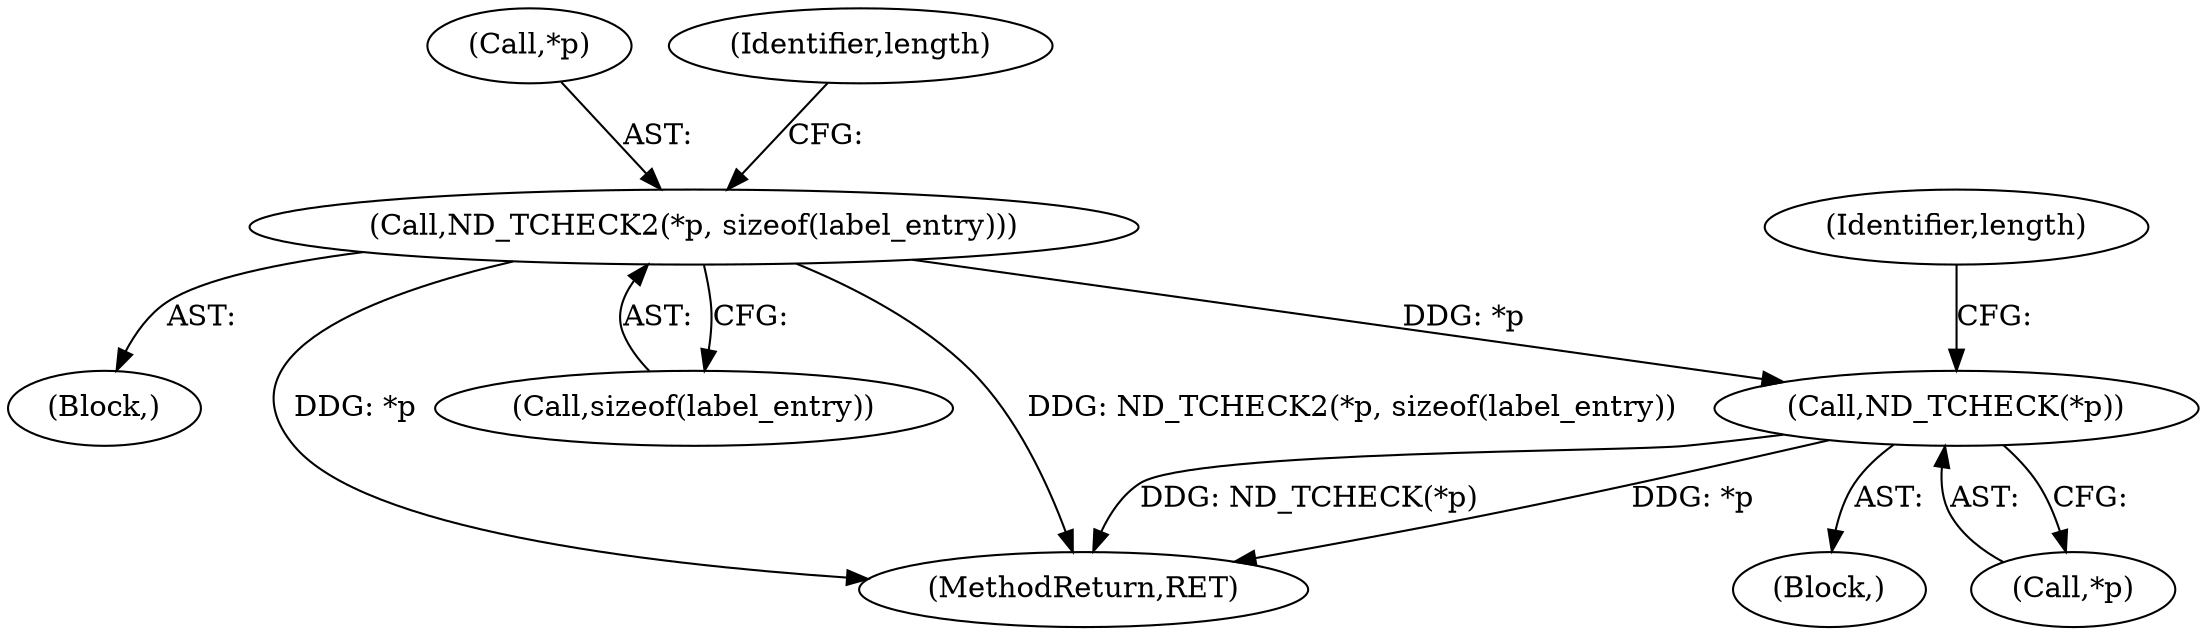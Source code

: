 digraph "0_tcpdump_1dcd10aceabbc03bf571ea32b892c522cbe923de_11@pointer" {
"1000244" [label="(Call,ND_TCHECK(*p))"];
"1000132" [label="(Call,ND_TCHECK2(*p, sizeof(label_entry)))"];
"1000133" [label="(Call,*p)"];
"1000354" [label="(MethodReturn,RET)"];
"1000245" [label="(Call,*p)"];
"1000249" [label="(Identifier,length)"];
"1000131" [label="(Block,)"];
"1000244" [label="(Call,ND_TCHECK(*p))"];
"1000231" [label="(Block,)"];
"1000132" [label="(Call,ND_TCHECK2(*p, sizeof(label_entry)))"];
"1000135" [label="(Call,sizeof(label_entry))"];
"1000139" [label="(Identifier,length)"];
"1000244" -> "1000231"  [label="AST: "];
"1000244" -> "1000245"  [label="CFG: "];
"1000245" -> "1000244"  [label="AST: "];
"1000249" -> "1000244"  [label="CFG: "];
"1000244" -> "1000354"  [label="DDG: *p"];
"1000244" -> "1000354"  [label="DDG: ND_TCHECK(*p)"];
"1000132" -> "1000244"  [label="DDG: *p"];
"1000132" -> "1000131"  [label="AST: "];
"1000132" -> "1000135"  [label="CFG: "];
"1000133" -> "1000132"  [label="AST: "];
"1000135" -> "1000132"  [label="AST: "];
"1000139" -> "1000132"  [label="CFG: "];
"1000132" -> "1000354"  [label="DDG: ND_TCHECK2(*p, sizeof(label_entry))"];
"1000132" -> "1000354"  [label="DDG: *p"];
}
